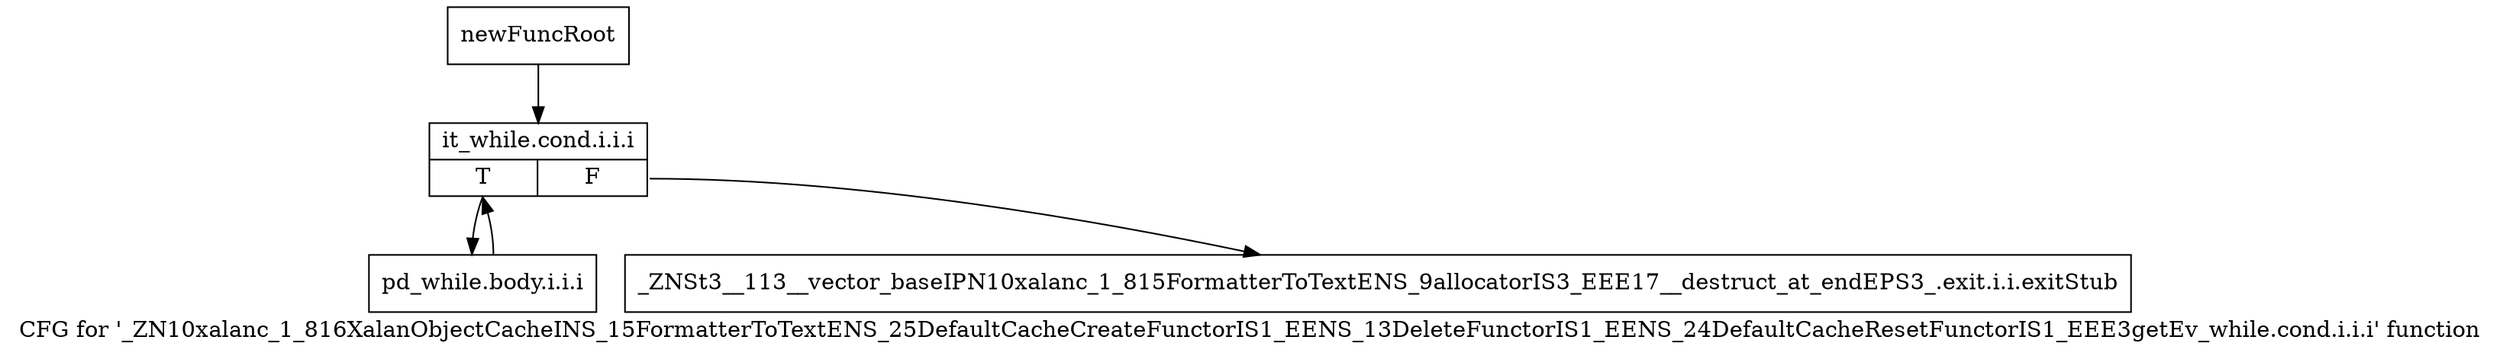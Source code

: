 digraph "CFG for '_ZN10xalanc_1_816XalanObjectCacheINS_15FormatterToTextENS_25DefaultCacheCreateFunctorIS1_EENS_13DeleteFunctorIS1_EENS_24DefaultCacheResetFunctorIS1_EEE3getEv_while.cond.i.i.i' function" {
	label="CFG for '_ZN10xalanc_1_816XalanObjectCacheINS_15FormatterToTextENS_25DefaultCacheCreateFunctorIS1_EENS_13DeleteFunctorIS1_EENS_24DefaultCacheResetFunctorIS1_EEE3getEv_while.cond.i.i.i' function";

	Node0xa05a0c0 [shape=record,label="{newFuncRoot}"];
	Node0xa05a0c0 -> Node0xa05a160;
	Node0xa05a110 [shape=record,label="{_ZNSt3__113__vector_baseIPN10xalanc_1_815FormatterToTextENS_9allocatorIS3_EEE17__destruct_at_endEPS3_.exit.i.i.exitStub}"];
	Node0xa05a160 [shape=record,label="{it_while.cond.i.i.i|{<s0>T|<s1>F}}"];
	Node0xa05a160:s0 -> Node0xa05a1b0;
	Node0xa05a160:s1 -> Node0xa05a110;
	Node0xa05a1b0 [shape=record,label="{pd_while.body.i.i.i}"];
	Node0xa05a1b0 -> Node0xa05a160;
}
